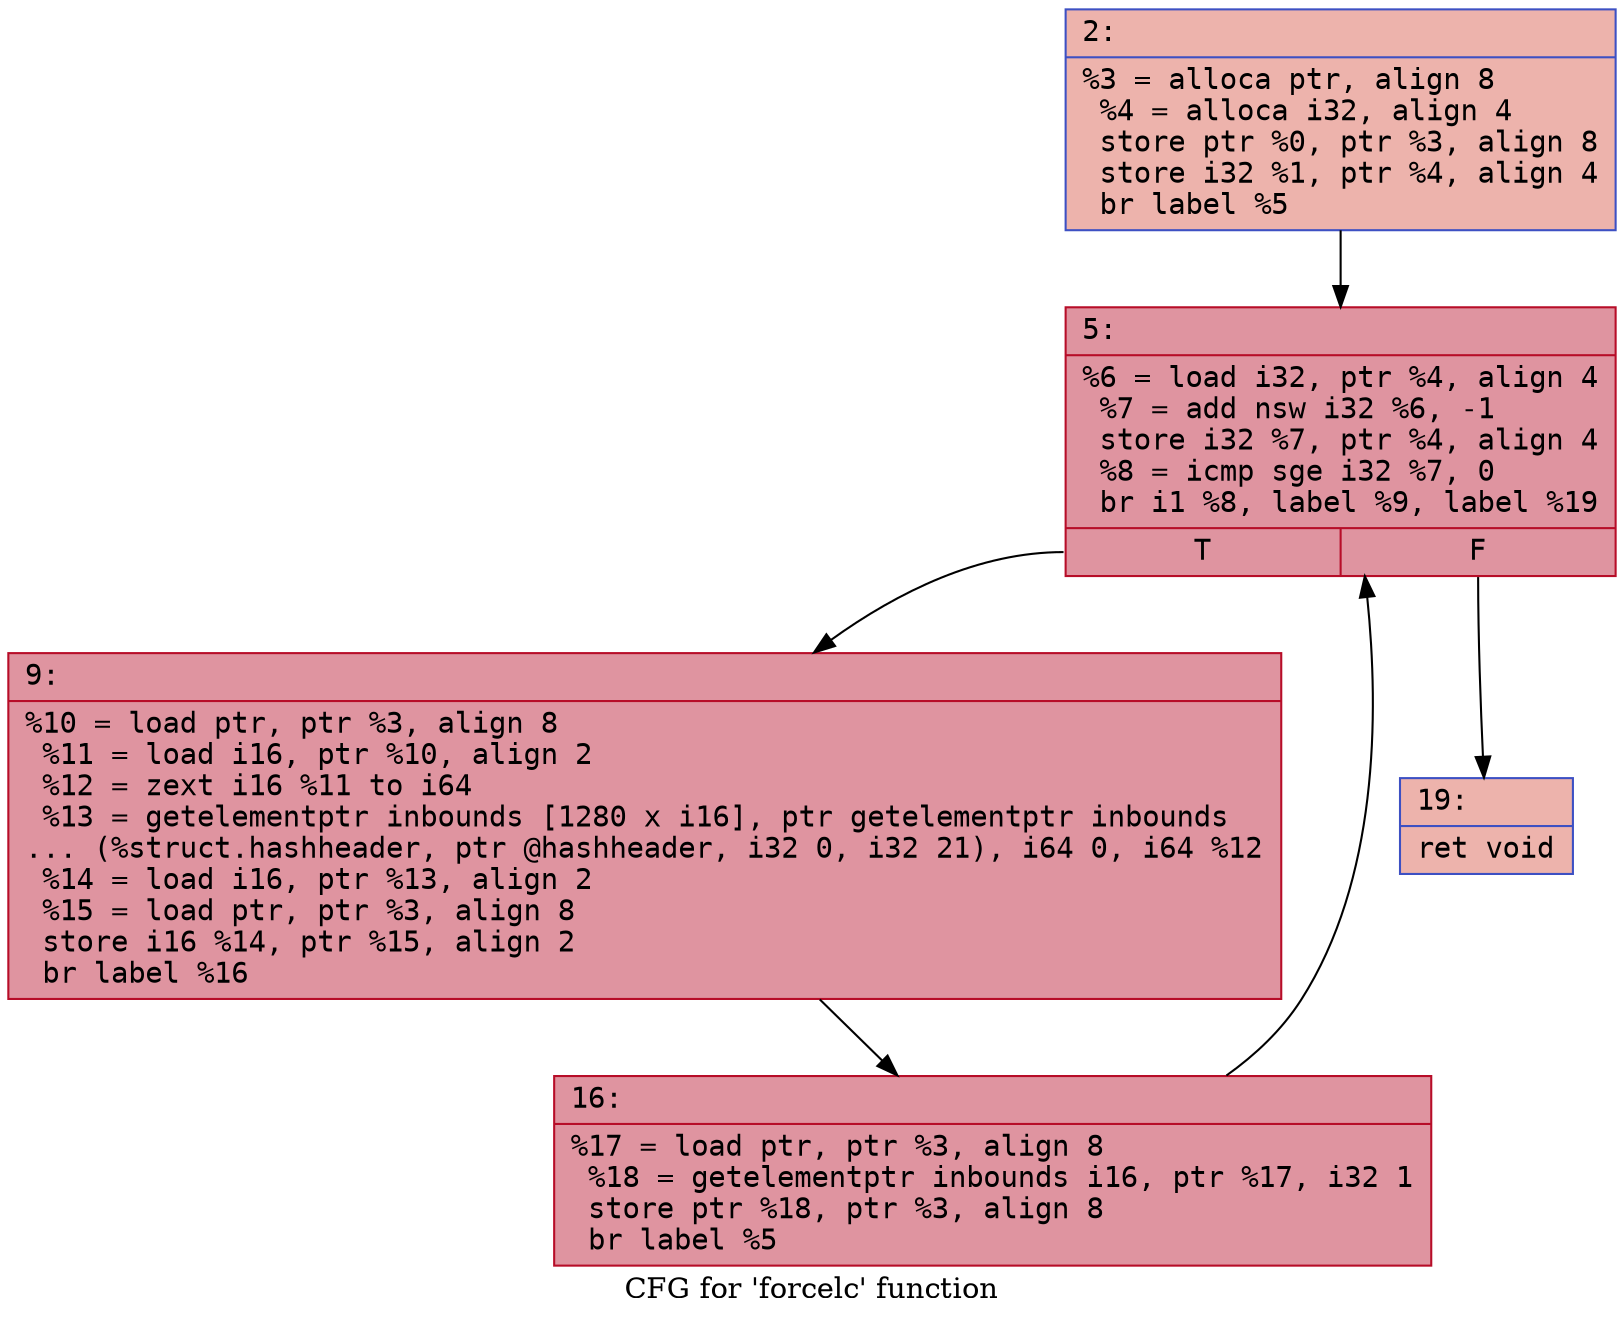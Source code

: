digraph "CFG for 'forcelc' function" {
	label="CFG for 'forcelc' function";

	Node0x60000133e9e0 [shape=record,color="#3d50c3ff", style=filled, fillcolor="#d6524470" fontname="Courier",label="{2:\l|  %3 = alloca ptr, align 8\l  %4 = alloca i32, align 4\l  store ptr %0, ptr %3, align 8\l  store i32 %1, ptr %4, align 4\l  br label %5\l}"];
	Node0x60000133e9e0 -> Node0x60000133ea80[tooltip="2 -> 5\nProbability 100.00%" ];
	Node0x60000133ea80 [shape=record,color="#b70d28ff", style=filled, fillcolor="#b70d2870" fontname="Courier",label="{5:\l|  %6 = load i32, ptr %4, align 4\l  %7 = add nsw i32 %6, -1\l  store i32 %7, ptr %4, align 4\l  %8 = icmp sge i32 %7, 0\l  br i1 %8, label %9, label %19\l|{<s0>T|<s1>F}}"];
	Node0x60000133ea80:s0 -> Node0x60000133ead0[tooltip="5 -> 9\nProbability 96.88%" ];
	Node0x60000133ea80:s1 -> Node0x60000133eb70[tooltip="5 -> 19\nProbability 3.12%" ];
	Node0x60000133ead0 [shape=record,color="#b70d28ff", style=filled, fillcolor="#b70d2870" fontname="Courier",label="{9:\l|  %10 = load ptr, ptr %3, align 8\l  %11 = load i16, ptr %10, align 2\l  %12 = zext i16 %11 to i64\l  %13 = getelementptr inbounds [1280 x i16], ptr getelementptr inbounds\l... (%struct.hashheader, ptr @hashheader, i32 0, i32 21), i64 0, i64 %12\l  %14 = load i16, ptr %13, align 2\l  %15 = load ptr, ptr %3, align 8\l  store i16 %14, ptr %15, align 2\l  br label %16\l}"];
	Node0x60000133ead0 -> Node0x60000133eb20[tooltip="9 -> 16\nProbability 100.00%" ];
	Node0x60000133eb20 [shape=record,color="#b70d28ff", style=filled, fillcolor="#b70d2870" fontname="Courier",label="{16:\l|  %17 = load ptr, ptr %3, align 8\l  %18 = getelementptr inbounds i16, ptr %17, i32 1\l  store ptr %18, ptr %3, align 8\l  br label %5\l}"];
	Node0x60000133eb20 -> Node0x60000133ea80[tooltip="16 -> 5\nProbability 100.00%" ];
	Node0x60000133eb70 [shape=record,color="#3d50c3ff", style=filled, fillcolor="#d6524470" fontname="Courier",label="{19:\l|  ret void\l}"];
}
